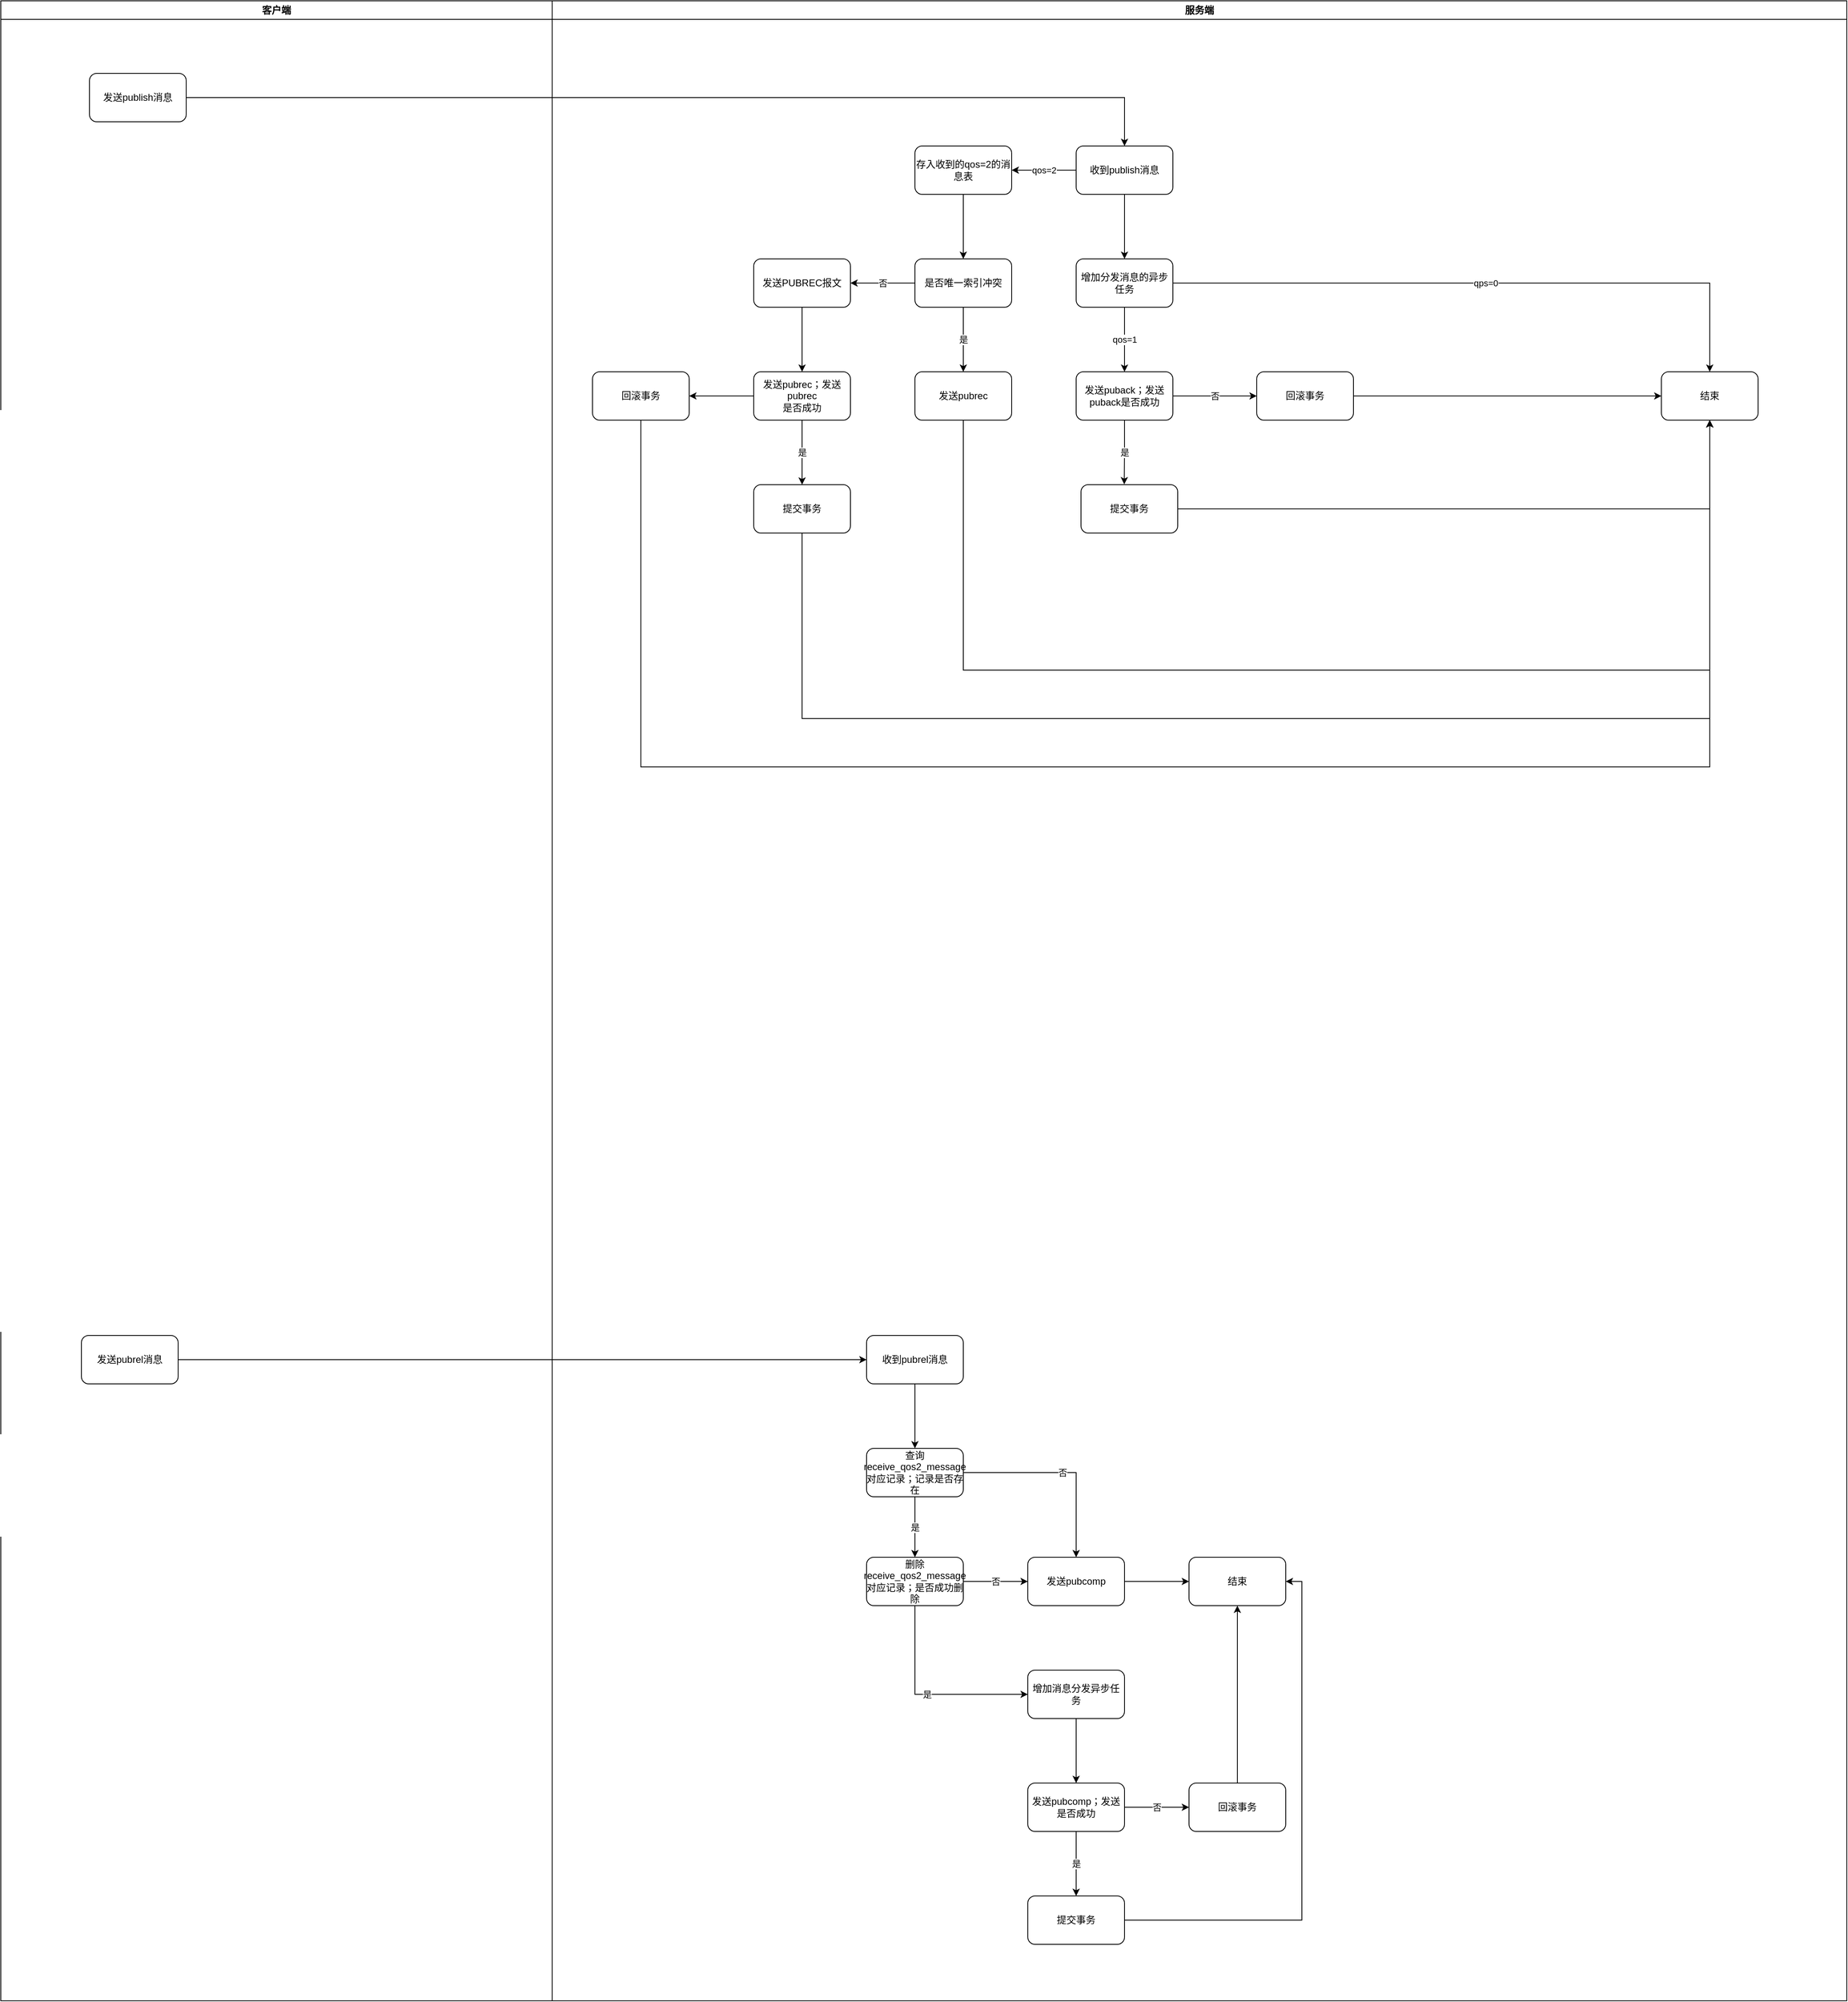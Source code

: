 <mxfile version="20.5.3" type="embed" pages="5"><diagram id="PDdm4LYdHplyjlYsy8n4" name="入站消息"><mxGraphModel dx="2036" dy="639" grid="1" gridSize="10" guides="1" tooltips="1" connect="1" arrows="1" fold="1" page="1" pageScale="1" pageWidth="850" pageHeight="1100" math="0" shadow="0"><root><mxCell id="0"/><mxCell id="1" parent="0"/><mxCell id="8kpK-hT3R2jEai4biR_k-1" value="服务端" style="swimlane;whiteSpace=wrap;html=1;startSize=23;" parent="1" vertex="1"><mxGeometry x="414" y="240" width="1606" height="2480" as="geometry"/></mxCell><mxCell id="O4QeAjEl9ZoxxgIogJ_r-10" value="" style="edgeStyle=orthogonalEdgeStyle;rounded=0;orthogonalLoop=1;jettySize=auto;html=1;" parent="8kpK-hT3R2jEai4biR_k-1" source="8kpK-hT3R2jEai4biR_k-6" target="O4QeAjEl9ZoxxgIogJ_r-9" edge="1"><mxGeometry relative="1" as="geometry"/></mxCell><mxCell id="8kpK-hT3R2jEai4biR_k-6" value="收到pubrel消息" style="rounded=1;whiteSpace=wrap;html=1;" parent="8kpK-hT3R2jEai4biR_k-1" vertex="1"><mxGeometry x="390.0" y="1655" width="120" height="60" as="geometry"/></mxCell><mxCell id="8kpK-hT3R2jEai4biR_k-9" value="结束" style="rounded=1;whiteSpace=wrap;html=1;" parent="8kpK-hT3R2jEai4biR_k-1" vertex="1"><mxGeometry x="1376" y="460" width="120" height="60" as="geometry"/></mxCell><mxCell id="8kpK-hT3R2jEai4biR_k-10" value="qos=1" style="edgeStyle=orthogonalEdgeStyle;rounded=0;orthogonalLoop=1;jettySize=auto;html=1;" parent="8kpK-hT3R2jEai4biR_k-1" source="8kpK-hT3R2jEai4biR_k-11" target="8kpK-hT3R2jEai4biR_k-14" edge="1"><mxGeometry relative="1" as="geometry"/></mxCell><mxCell id="8kpK-hT3R2jEai4biR_k-66" value="qps=0" style="edgeStyle=orthogonalEdgeStyle;rounded=0;orthogonalLoop=1;jettySize=auto;html=1;entryX=0.5;entryY=0;entryDx=0;entryDy=0;" parent="8kpK-hT3R2jEai4biR_k-1" source="8kpK-hT3R2jEai4biR_k-11" target="8kpK-hT3R2jEai4biR_k-9" edge="1"><mxGeometry relative="1" as="geometry"><mxPoint x="874" y="350" as="targetPoint"/></mxGeometry></mxCell><mxCell id="8kpK-hT3R2jEai4biR_k-11" value="增加分发消息的异步任务" style="rounded=1;whiteSpace=wrap;html=1;" parent="8kpK-hT3R2jEai4biR_k-1" vertex="1"><mxGeometry x="650" y="320" width="120" height="60" as="geometry"/></mxCell><mxCell id="8kpK-hT3R2jEai4biR_k-13" value="否" style="edgeStyle=orthogonalEdgeStyle;rounded=0;orthogonalLoop=1;jettySize=auto;html=1;" parent="8kpK-hT3R2jEai4biR_k-1" source="8kpK-hT3R2jEai4biR_k-14" target="8kpK-hT3R2jEai4biR_k-18" edge="1"><mxGeometry relative="1" as="geometry"/></mxCell><mxCell id="8kpK-hT3R2jEai4biR_k-68" value="是" style="edgeStyle=orthogonalEdgeStyle;rounded=0;orthogonalLoop=1;jettySize=auto;html=1;entryX=0.447;entryY=-0.007;entryDx=0;entryDy=0;entryPerimeter=0;" parent="8kpK-hT3R2jEai4biR_k-1" source="8kpK-hT3R2jEai4biR_k-14" target="8kpK-hT3R2jEai4biR_k-16" edge="1"><mxGeometry relative="1" as="geometry"/></mxCell><mxCell id="8kpK-hT3R2jEai4biR_k-14" value="发送puback；发送puback是否成功" style="rounded=1;whiteSpace=wrap;html=1;" parent="8kpK-hT3R2jEai4biR_k-1" vertex="1"><mxGeometry x="650" y="460" width="120" height="60" as="geometry"/></mxCell><mxCell id="8kpK-hT3R2jEai4biR_k-15" style="edgeStyle=orthogonalEdgeStyle;rounded=0;orthogonalLoop=1;jettySize=auto;html=1;entryX=0.5;entryY=1;entryDx=0;entryDy=0;" parent="8kpK-hT3R2jEai4biR_k-1" source="8kpK-hT3R2jEai4biR_k-16" target="8kpK-hT3R2jEai4biR_k-9" edge="1"><mxGeometry relative="1" as="geometry"/></mxCell><mxCell id="8kpK-hT3R2jEai4biR_k-16" value="提交事务" style="rounded=1;whiteSpace=wrap;html=1;" parent="8kpK-hT3R2jEai4biR_k-1" vertex="1"><mxGeometry x="656" y="600" width="120" height="60" as="geometry"/></mxCell><mxCell id="8kpK-hT3R2jEai4biR_k-67" style="edgeStyle=orthogonalEdgeStyle;rounded=0;orthogonalLoop=1;jettySize=auto;html=1;entryX=0;entryY=0.5;entryDx=0;entryDy=0;" parent="8kpK-hT3R2jEai4biR_k-1" source="8kpK-hT3R2jEai4biR_k-18" target="8kpK-hT3R2jEai4biR_k-9" edge="1"><mxGeometry relative="1" as="geometry"/></mxCell><mxCell id="8kpK-hT3R2jEai4biR_k-18" value="回滚事务" style="rounded=1;whiteSpace=wrap;html=1;" parent="8kpK-hT3R2jEai4biR_k-1" vertex="1"><mxGeometry x="874" y="460" width="120" height="60" as="geometry"/></mxCell><mxCell id="8kpK-hT3R2jEai4biR_k-19" value="" style="edgeStyle=orthogonalEdgeStyle;rounded=0;orthogonalLoop=1;jettySize=auto;html=1;" parent="8kpK-hT3R2jEai4biR_k-1" source="8kpK-hT3R2jEai4biR_k-20" target="8kpK-hT3R2jEai4biR_k-23" edge="1"><mxGeometry relative="1" as="geometry"/></mxCell><mxCell id="8kpK-hT3R2jEai4biR_k-20" value="存入收到的qos=2的消息表" style="rounded=1;whiteSpace=wrap;html=1;" parent="8kpK-hT3R2jEai4biR_k-1" vertex="1"><mxGeometry x="450" y="180" width="120" height="60" as="geometry"/></mxCell><mxCell id="8kpK-hT3R2jEai4biR_k-21" value="是" style="edgeStyle=orthogonalEdgeStyle;rounded=0;orthogonalLoop=1;jettySize=auto;html=1;" parent="8kpK-hT3R2jEai4biR_k-1" source="8kpK-hT3R2jEai4biR_k-23" target="8kpK-hT3R2jEai4biR_k-25" edge="1"><mxGeometry relative="1" as="geometry"/></mxCell><mxCell id="8kpK-hT3R2jEai4biR_k-22" value="否" style="edgeStyle=orthogonalEdgeStyle;rounded=0;orthogonalLoop=1;jettySize=auto;html=1;" parent="8kpK-hT3R2jEai4biR_k-1" source="8kpK-hT3R2jEai4biR_k-23" target="8kpK-hT3R2jEai4biR_k-27" edge="1"><mxGeometry relative="1" as="geometry"/></mxCell><mxCell id="8kpK-hT3R2jEai4biR_k-23" value="是否唯一索引冲突" style="rounded=1;whiteSpace=wrap;html=1;" parent="8kpK-hT3R2jEai4biR_k-1" vertex="1"><mxGeometry x="450" y="320" width="120" height="60" as="geometry"/></mxCell><mxCell id="8kpK-hT3R2jEai4biR_k-24" style="edgeStyle=orthogonalEdgeStyle;rounded=0;orthogonalLoop=1;jettySize=auto;html=1;entryX=0.5;entryY=1;entryDx=0;entryDy=0;" parent="8kpK-hT3R2jEai4biR_k-1" source="8kpK-hT3R2jEai4biR_k-25" target="8kpK-hT3R2jEai4biR_k-9" edge="1"><mxGeometry relative="1" as="geometry"><Array as="points"><mxPoint x="510" y="830"/><mxPoint x="1436" y="830"/></Array></mxGeometry></mxCell><mxCell id="8kpK-hT3R2jEai4biR_k-25" value="发送pubrec" style="rounded=1;whiteSpace=wrap;html=1;" parent="8kpK-hT3R2jEai4biR_k-1" vertex="1"><mxGeometry x="450" y="460" width="120" height="60" as="geometry"/></mxCell><mxCell id="8kpK-hT3R2jEai4biR_k-26" value="" style="edgeStyle=orthogonalEdgeStyle;rounded=0;orthogonalLoop=1;jettySize=auto;html=1;" parent="8kpK-hT3R2jEai4biR_k-1" source="8kpK-hT3R2jEai4biR_k-27" target="8kpK-hT3R2jEai4biR_k-30" edge="1"><mxGeometry relative="1" as="geometry"/></mxCell><mxCell id="8kpK-hT3R2jEai4biR_k-27" value="发送PUBREC报文" style="rounded=1;whiteSpace=wrap;html=1;" parent="8kpK-hT3R2jEai4biR_k-1" vertex="1"><mxGeometry x="250" y="320" width="120" height="60" as="geometry"/></mxCell><mxCell id="8kpK-hT3R2jEai4biR_k-28" value="是" style="edgeStyle=orthogonalEdgeStyle;rounded=0;orthogonalLoop=1;jettySize=auto;html=1;" parent="8kpK-hT3R2jEai4biR_k-1" source="8kpK-hT3R2jEai4biR_k-30" target="8kpK-hT3R2jEai4biR_k-32" edge="1"><mxGeometry relative="1" as="geometry"/></mxCell><mxCell id="8kpK-hT3R2jEai4biR_k-29" value="" style="edgeStyle=orthogonalEdgeStyle;rounded=0;orthogonalLoop=1;jettySize=auto;html=1;" parent="8kpK-hT3R2jEai4biR_k-1" source="8kpK-hT3R2jEai4biR_k-30" target="8kpK-hT3R2jEai4biR_k-34" edge="1"><mxGeometry relative="1" as="geometry"/></mxCell><mxCell id="8kpK-hT3R2jEai4biR_k-30" value="发送pubrec；发送pubrec&lt;br&gt;是否成功" style="rounded=1;whiteSpace=wrap;html=1;" parent="8kpK-hT3R2jEai4biR_k-1" vertex="1"><mxGeometry x="250" y="460" width="120" height="60" as="geometry"/></mxCell><mxCell id="8kpK-hT3R2jEai4biR_k-31" style="edgeStyle=orthogonalEdgeStyle;rounded=0;orthogonalLoop=1;jettySize=auto;html=1;entryX=0.5;entryY=1;entryDx=0;entryDy=0;" parent="8kpK-hT3R2jEai4biR_k-1" source="8kpK-hT3R2jEai4biR_k-32" target="8kpK-hT3R2jEai4biR_k-9" edge="1"><mxGeometry relative="1" as="geometry"><Array as="points"><mxPoint x="310" y="890"/><mxPoint x="1436" y="890"/></Array></mxGeometry></mxCell><mxCell id="8kpK-hT3R2jEai4biR_k-32" value="提交事务" style="rounded=1;whiteSpace=wrap;html=1;" parent="8kpK-hT3R2jEai4biR_k-1" vertex="1"><mxGeometry x="250" y="600" width="120" height="60" as="geometry"/></mxCell><mxCell id="8kpK-hT3R2jEai4biR_k-33" style="edgeStyle=orthogonalEdgeStyle;rounded=0;orthogonalLoop=1;jettySize=auto;html=1;entryX=0.5;entryY=1;entryDx=0;entryDy=0;" parent="8kpK-hT3R2jEai4biR_k-1" source="8kpK-hT3R2jEai4biR_k-34" target="8kpK-hT3R2jEai4biR_k-9" edge="1"><mxGeometry relative="1" as="geometry"><Array as="points"><mxPoint x="110" y="950"/><mxPoint x="1436" y="950"/></Array></mxGeometry></mxCell><mxCell id="8kpK-hT3R2jEai4biR_k-34" value="回滚事务" style="rounded=1;whiteSpace=wrap;html=1;" parent="8kpK-hT3R2jEai4biR_k-1" vertex="1"><mxGeometry x="50" y="460" width="120" height="60" as="geometry"/></mxCell><mxCell id="8kpK-hT3R2jEai4biR_k-36" value="qos=2" style="edgeStyle=orthogonalEdgeStyle;rounded=0;orthogonalLoop=1;jettySize=auto;html=1;" parent="8kpK-hT3R2jEai4biR_k-1" source="8kpK-hT3R2jEai4biR_k-37" target="8kpK-hT3R2jEai4biR_k-20" edge="1"><mxGeometry relative="1" as="geometry"/></mxCell><mxCell id="8kpK-hT3R2jEai4biR_k-64" value="" style="edgeStyle=orthogonalEdgeStyle;rounded=0;orthogonalLoop=1;jettySize=auto;html=1;" parent="8kpK-hT3R2jEai4biR_k-1" source="8kpK-hT3R2jEai4biR_k-37" target="8kpK-hT3R2jEai4biR_k-11" edge="1"><mxGeometry relative="1" as="geometry"/></mxCell><mxCell id="8kpK-hT3R2jEai4biR_k-37" value="收到publish消息" style="rounded=1;whiteSpace=wrap;html=1;" parent="8kpK-hT3R2jEai4biR_k-1" vertex="1"><mxGeometry x="650" y="180" width="120" height="60" as="geometry"/></mxCell><mxCell id="tniEplMel7iOgbVtoTHJ-2" value="" style="edgeStyle=orthogonalEdgeStyle;rounded=0;orthogonalLoop=1;jettySize=auto;html=1;" parent="8kpK-hT3R2jEai4biR_k-1" source="8kpK-hT3R2jEai4biR_k-57" target="tniEplMel7iOgbVtoTHJ-1" edge="1"><mxGeometry relative="1" as="geometry"/></mxCell><mxCell id="8kpK-hT3R2jEai4biR_k-57" value="发送pubcomp" style="rounded=1;whiteSpace=wrap;html=1;" parent="8kpK-hT3R2jEai4biR_k-1" vertex="1"><mxGeometry x="590.0" y="1930" width="120" height="60" as="geometry"/></mxCell><mxCell id="tniEplMel7iOgbVtoTHJ-5" value="" style="edgeStyle=orthogonalEdgeStyle;rounded=0;orthogonalLoop=1;jettySize=auto;html=1;" parent="8kpK-hT3R2jEai4biR_k-1" source="8kpK-hT3R2jEai4biR_k-59" target="tniEplMel7iOgbVtoTHJ-4" edge="1"><mxGeometry relative="1" as="geometry"/></mxCell><mxCell id="8kpK-hT3R2jEai4biR_k-59" value="增加消息分发异步任务" style="rounded=1;whiteSpace=wrap;html=1;" parent="8kpK-hT3R2jEai4biR_k-1" vertex="1"><mxGeometry x="590.0" y="2070" width="120" height="60" as="geometry"/></mxCell><mxCell id="8kpK-hT3R2jEai4biR_k-61" value="是" style="edgeStyle=orthogonalEdgeStyle;rounded=0;jumpStyle=arc;orthogonalLoop=1;jettySize=auto;html=1;" parent="8kpK-hT3R2jEai4biR_k-1" source="8kpK-hT3R2jEai4biR_k-63" target="8kpK-hT3R2jEai4biR_k-59" edge="1"><mxGeometry relative="1" as="geometry"><Array as="points"><mxPoint x="450" y="2100"/></Array></mxGeometry></mxCell><mxCell id="8kpK-hT3R2jEai4biR_k-62" value="否" style="edgeStyle=orthogonalEdgeStyle;rounded=0;jumpStyle=arc;orthogonalLoop=1;jettySize=auto;html=1;" parent="8kpK-hT3R2jEai4biR_k-1" source="8kpK-hT3R2jEai4biR_k-63" target="8kpK-hT3R2jEai4biR_k-57" edge="1"><mxGeometry relative="1" as="geometry"/></mxCell><mxCell id="8kpK-hT3R2jEai4biR_k-63" value="删除receive_qos2_message对应记录；是否成功删除" style="rounded=1;whiteSpace=wrap;html=1;" parent="8kpK-hT3R2jEai4biR_k-1" vertex="1"><mxGeometry x="390.0" y="1930" width="120" height="60" as="geometry"/></mxCell><mxCell id="tniEplMel7iOgbVtoTHJ-1" value="结束" style="rounded=1;whiteSpace=wrap;html=1;" parent="8kpK-hT3R2jEai4biR_k-1" vertex="1"><mxGeometry x="790.0" y="1930" width="120" height="60" as="geometry"/></mxCell><mxCell id="tniEplMel7iOgbVtoTHJ-7" value="是" style="edgeStyle=orthogonalEdgeStyle;rounded=0;orthogonalLoop=1;jettySize=auto;html=1;" parent="8kpK-hT3R2jEai4biR_k-1" source="tniEplMel7iOgbVtoTHJ-4" target="tniEplMel7iOgbVtoTHJ-6" edge="1"><mxGeometry relative="1" as="geometry"/></mxCell><mxCell id="tniEplMel7iOgbVtoTHJ-9" value="否" style="edgeStyle=orthogonalEdgeStyle;rounded=0;orthogonalLoop=1;jettySize=auto;html=1;" parent="8kpK-hT3R2jEai4biR_k-1" source="tniEplMel7iOgbVtoTHJ-4" target="tniEplMel7iOgbVtoTHJ-8" edge="1"><mxGeometry relative="1" as="geometry"/></mxCell><mxCell id="tniEplMel7iOgbVtoTHJ-4" value="发送pubcomp；发送是否成功" style="rounded=1;whiteSpace=wrap;html=1;" parent="8kpK-hT3R2jEai4biR_k-1" vertex="1"><mxGeometry x="590.0" y="2210" width="120" height="60" as="geometry"/></mxCell><mxCell id="tniEplMel7iOgbVtoTHJ-11" style="edgeStyle=orthogonalEdgeStyle;rounded=0;orthogonalLoop=1;jettySize=auto;html=1;entryX=1;entryY=0.5;entryDx=0;entryDy=0;" parent="8kpK-hT3R2jEai4biR_k-1" source="tniEplMel7iOgbVtoTHJ-6" target="tniEplMel7iOgbVtoTHJ-1" edge="1"><mxGeometry relative="1" as="geometry"/></mxCell><mxCell id="tniEplMel7iOgbVtoTHJ-6" value="提交事务" style="rounded=1;whiteSpace=wrap;html=1;" parent="8kpK-hT3R2jEai4biR_k-1" vertex="1"><mxGeometry x="590.0" y="2350" width="120" height="60" as="geometry"/></mxCell><mxCell id="tniEplMel7iOgbVtoTHJ-10" style="edgeStyle=orthogonalEdgeStyle;rounded=0;orthogonalLoop=1;jettySize=auto;html=1;" parent="8kpK-hT3R2jEai4biR_k-1" source="tniEplMel7iOgbVtoTHJ-8" target="tniEplMel7iOgbVtoTHJ-1" edge="1"><mxGeometry relative="1" as="geometry"/></mxCell><mxCell id="tniEplMel7iOgbVtoTHJ-8" value="回滚事务" style="rounded=1;whiteSpace=wrap;html=1;" parent="8kpK-hT3R2jEai4biR_k-1" vertex="1"><mxGeometry x="790.0" y="2210" width="120" height="60" as="geometry"/></mxCell><mxCell id="O4QeAjEl9ZoxxgIogJ_r-11" value="是" style="edgeStyle=orthogonalEdgeStyle;rounded=0;orthogonalLoop=1;jettySize=auto;html=1;" parent="8kpK-hT3R2jEai4biR_k-1" source="O4QeAjEl9ZoxxgIogJ_r-9" target="8kpK-hT3R2jEai4biR_k-63" edge="1"><mxGeometry relative="1" as="geometry"/></mxCell><mxCell id="O4QeAjEl9ZoxxgIogJ_r-13" value="否" style="edgeStyle=orthogonalEdgeStyle;rounded=0;orthogonalLoop=1;jettySize=auto;html=1;entryX=0.5;entryY=0;entryDx=0;entryDy=0;" parent="8kpK-hT3R2jEai4biR_k-1" source="O4QeAjEl9ZoxxgIogJ_r-9" target="8kpK-hT3R2jEai4biR_k-57" edge="1"><mxGeometry relative="1" as="geometry"/></mxCell><mxCell id="O4QeAjEl9ZoxxgIogJ_r-9" value="查询receive_qos2_message对应记录；记录是否存在" style="rounded=1;whiteSpace=wrap;html=1;" parent="8kpK-hT3R2jEai4biR_k-1" vertex="1"><mxGeometry x="390.0" y="1795" width="120" height="60" as="geometry"/></mxCell><mxCell id="8kpK-hT3R2jEai4biR_k-51" value="客户端" style="swimlane;whiteSpace=wrap;html=1;" parent="1" vertex="1"><mxGeometry x="-270" y="240" width="684" height="2480" as="geometry"/></mxCell><mxCell id="8kpK-hT3R2jEai4biR_k-52" value="发送publish消息" style="rounded=1;whiteSpace=wrap;html=1;" parent="8kpK-hT3R2jEai4biR_k-51" vertex="1"><mxGeometry x="110.0" y="90" width="120" height="60" as="geometry"/></mxCell><mxCell id="8kpK-hT3R2jEai4biR_k-53" value="发送pubrel消息" style="rounded=1;whiteSpace=wrap;html=1;" parent="8kpK-hT3R2jEai4biR_k-51" vertex="1"><mxGeometry x="100.0" y="1655" width="120" height="60" as="geometry"/></mxCell><mxCell id="8kpK-hT3R2jEai4biR_k-54" style="edgeStyle=orthogonalEdgeStyle;rounded=0;orthogonalLoop=1;jettySize=auto;html=1;entryX=0.5;entryY=0;entryDx=0;entryDy=0;" parent="1" source="8kpK-hT3R2jEai4biR_k-52" target="8kpK-hT3R2jEai4biR_k-37" edge="1"><mxGeometry relative="1" as="geometry"/></mxCell><mxCell id="8kpK-hT3R2jEai4biR_k-55" style="edgeStyle=orthogonalEdgeStyle;rounded=0;orthogonalLoop=1;jettySize=auto;html=1;entryX=0;entryY=0.5;entryDx=0;entryDy=0;" parent="1" source="8kpK-hT3R2jEai4biR_k-53" target="8kpK-hT3R2jEai4biR_k-6" edge="1"><mxGeometry relative="1" as="geometry"/></mxCell></root></mxGraphModel></diagram><diagram id="k4jWE-amrAnNTFHHnCet" name="异步任务-分发消息任务"><mxGraphModel dx="1423" dy="767" grid="1" gridSize="10" guides="1" tooltips="1" connect="1" arrows="1" fold="1" page="1" pageScale="1" pageWidth="850" pageHeight="1100" math="0" shadow="0"><root><mxCell id="0"/><mxCell id="1" parent="0"/><mxCell id="0fl1IppJ4GoYzok4VV-b-9" value="" style="edgeStyle=orthogonalEdgeStyle;rounded=0;jumpStyle=arc;orthogonalLoop=1;jettySize=auto;html=1;" parent="1" source="0fl1IppJ4GoYzok4VV-b-6" target="0fl1IppJ4GoYzok4VV-b-8" edge="1"><mxGeometry relative="1" as="geometry"/></mxCell><mxCell id="0fl1IppJ4GoYzok4VV-b-6" value="根据topic匹配topic filter" style="rounded=1;whiteSpace=wrap;html=1;" parent="1" vertex="1"><mxGeometry x="390" y="240" width="120" height="60" as="geometry"/></mxCell><mxCell id="0fl1IppJ4GoYzok4VV-b-11" value="" style="edgeStyle=orthogonalEdgeStyle;rounded=0;jumpStyle=arc;orthogonalLoop=1;jettySize=auto;html=1;" parent="1" source="0fl1IppJ4GoYzok4VV-b-8" target="0fl1IppJ4GoYzok4VV-b-10" edge="1"><mxGeometry relative="1" as="geometry"/></mxCell><mxCell id="0fl1IppJ4GoYzok4VV-b-8" value="根据topic filter匹配客户端" style="rounded=1;whiteSpace=wrap;html=1;" parent="1" vertex="1"><mxGeometry x="390" y="380" width="120" height="60" as="geometry"/></mxCell><mxCell id="XokIj6WxE-O7nKduak1s-2" value="" style="edgeStyle=orthogonalEdgeStyle;rounded=0;orthogonalLoop=1;jettySize=auto;html=1;" parent="1" source="0fl1IppJ4GoYzok4VV-b-10" target="XokIj6WxE-O7nKduak1s-1" edge="1"><mxGeometry relative="1" as="geometry"/></mxCell><mxCell id="0fl1IppJ4GoYzok4VV-b-10" value="批量插入send_message消息及其异步任务" style="rounded=1;whiteSpace=wrap;html=1;" parent="1" vertex="1"><mxGeometry x="390" y="520" width="120" height="60" as="geometry"/></mxCell><mxCell id="XokIj6WxE-O7nKduak1s-1" value="结束" style="rounded=1;whiteSpace=wrap;html=1;" parent="1" vertex="1"><mxGeometry x="390" y="660" width="120" height="60" as="geometry"/></mxCell></root></mxGraphModel></diagram><diagram id="K6ayVnm4Q7NiHEKUyF0k" name="出站消息"><mxGraphModel dx="1423" dy="767" grid="1" gridSize="10" guides="1" tooltips="1" connect="1" arrows="1" fold="1" page="1" pageScale="1" pageWidth="827" pageHeight="1169" math="0" shadow="0"><root><mxCell id="0"/><mxCell id="1" parent="0"/><mxCell id="GzOiODAGneL9vTj7HFSQ-1" value="客户端" style="swimlane;whiteSpace=wrap;html=1;" parent="1" vertex="1"><mxGeometry x="340" y="420" width="430" height="1560" as="geometry"/></mxCell><mxCell id="GzOiODAGneL9vTj7HFSQ-14" value="" style="edgeStyle=orthogonalEdgeStyle;rounded=0;orthogonalLoop=1;jettySize=auto;html=1;" parent="GzOiODAGneL9vTj7HFSQ-1" source="GzOiODAGneL9vTj7HFSQ-4" target="GzOiODAGneL9vTj7HFSQ-7" edge="1"><mxGeometry relative="1" as="geometry"/></mxCell><mxCell id="GzOiODAGneL9vTj7HFSQ-4" value="收到publish消息" style="rounded=1;whiteSpace=wrap;html=1;" parent="GzOiODAGneL9vTj7HFSQ-1" vertex="1"><mxGeometry x="170" y="50" width="120" height="60" as="geometry"/></mxCell><mxCell id="GzOiODAGneL9vTj7HFSQ-7" value="发送puback消息" style="rounded=1;whiteSpace=wrap;html=1;" parent="GzOiODAGneL9vTj7HFSQ-1" vertex="1"><mxGeometry x="170" y="200" width="120" height="60" as="geometry"/></mxCell><mxCell id="bqhSTv_wxcXyNgmSgenb-22" value="" style="edgeStyle=orthogonalEdgeStyle;rounded=0;orthogonalLoop=1;jettySize=auto;html=1;" parent="GzOiODAGneL9vTj7HFSQ-1" source="GzOiODAGneL9vTj7HFSQ-19" target="bqhSTv_wxcXyNgmSgenb-1" edge="1"><mxGeometry relative="1" as="geometry"/></mxCell><mxCell id="GzOiODAGneL9vTj7HFSQ-19" value="收到publish消息" style="whiteSpace=wrap;html=1;rounded=1;" parent="GzOiODAGneL9vTj7HFSQ-1" vertex="1"><mxGeometry x="170" y="540" width="120" height="60" as="geometry"/></mxCell><mxCell id="bqhSTv_wxcXyNgmSgenb-17" value="" style="edgeStyle=orthogonalEdgeStyle;rounded=0;orthogonalLoop=1;jettySize=auto;html=1;" parent="GzOiODAGneL9vTj7HFSQ-1" source="bqhSTv_wxcXyNgmSgenb-14" target="bqhSTv_wxcXyNgmSgenb-16" edge="1"><mxGeometry relative="1" as="geometry"/></mxCell><mxCell id="bqhSTv_wxcXyNgmSgenb-14" value="收到pubrel消息" style="whiteSpace=wrap;html=1;rounded=1;" parent="GzOiODAGneL9vTj7HFSQ-1" vertex="1"><mxGeometry x="170" y="1140" width="120" height="60" as="geometry"/></mxCell><mxCell id="bqhSTv_wxcXyNgmSgenb-16" value="发送pubcomp消息" style="whiteSpace=wrap;html=1;rounded=1;" parent="GzOiODAGneL9vTj7HFSQ-1" vertex="1"><mxGeometry x="170" y="1280" width="120" height="60" as="geometry"/></mxCell><mxCell id="bqhSTv_wxcXyNgmSgenb-1" value="发送pubrec消息" style="whiteSpace=wrap;html=1;rounded=1;" parent="GzOiODAGneL9vTj7HFSQ-1" vertex="1"><mxGeometry x="170" y="700" width="120" height="60" as="geometry"/></mxCell><mxCell id="GzOiODAGneL9vTj7HFSQ-2" value="服务端" style="swimlane;whiteSpace=wrap;html=1;" parent="1" vertex="1"><mxGeometry x="770" y="420" width="440" height="1560" as="geometry"/></mxCell><mxCell id="GzOiODAGneL9vTj7HFSQ-3" value="发送publish消息" style="rounded=1;whiteSpace=wrap;html=1;" parent="GzOiODAGneL9vTj7HFSQ-2" vertex="1"><mxGeometry x="150" y="50" width="120" height="60" as="geometry"/></mxCell><mxCell id="GzOiODAGneL9vTj7HFSQ-17" value="" style="edgeStyle=orthogonalEdgeStyle;rounded=0;orthogonalLoop=1;jettySize=auto;html=1;" parent="GzOiODAGneL9vTj7HFSQ-2" source="GzOiODAGneL9vTj7HFSQ-10" target="GzOiODAGneL9vTj7HFSQ-16" edge="1"><mxGeometry relative="1" as="geometry"/></mxCell><mxCell id="GzOiODAGneL9vTj7HFSQ-10" value="收到puback消息" style="rounded=1;whiteSpace=wrap;html=1;" parent="GzOiODAGneL9vTj7HFSQ-2" vertex="1"><mxGeometry x="150" y="200" width="120" height="60" as="geometry"/></mxCell><mxCell id="GzOiODAGneL9vTj7HFSQ-16" value="删除send_message对应记录" style="rounded=1;whiteSpace=wrap;html=1;" parent="GzOiODAGneL9vTj7HFSQ-2" vertex="1"><mxGeometry x="150" y="340" width="120" height="60" as="geometry"/></mxCell><mxCell id="GzOiODAGneL9vTj7HFSQ-18" value="发送publish消息" style="rounded=1;whiteSpace=wrap;html=1;" parent="GzOiODAGneL9vTj7HFSQ-2" vertex="1"><mxGeometry x="150" y="540" width="120" height="60" as="geometry"/></mxCell><mxCell id="bqhSTv_wxcXyNgmSgenb-13" value="发送pubrel消息" style="rounded=1;whiteSpace=wrap;html=1;" parent="GzOiODAGneL9vTj7HFSQ-2" vertex="1"><mxGeometry x="150" y="1140" width="120" height="60" as="geometry"/></mxCell><mxCell id="FQwdQN1lu7mIV-_rFc3X-2" value="" style="edgeStyle=orthogonalEdgeStyle;rounded=0;orthogonalLoop=1;jettySize=auto;html=1;" edge="1" parent="GzOiODAGneL9vTj7HFSQ-2" source="bqhSTv_wxcXyNgmSgenb-20" target="FQwdQN1lu7mIV-_rFc3X-1"><mxGeometry relative="1" as="geometry"/></mxCell><mxCell id="bqhSTv_wxcXyNgmSgenb-20" value="收到pubcomp消息" style="rounded=1;whiteSpace=wrap;html=1;" parent="GzOiODAGneL9vTj7HFSQ-2" vertex="1"><mxGeometry x="150" y="1280" width="120" height="60" as="geometry"/></mxCell><mxCell id="bqhSTv_wxcXyNgmSgenb-9" value="" style="edgeStyle=orthogonalEdgeStyle;rounded=0;orthogonalLoop=1;jettySize=auto;html=1;" parent="GzOiODAGneL9vTj7HFSQ-2" source="bqhSTv_wxcXyNgmSgenb-6" target="bqhSTv_wxcXyNgmSgenb-8" edge="1"><mxGeometry relative="1" as="geometry"/></mxCell><mxCell id="bqhSTv_wxcXyNgmSgenb-6" value="收到pubrec消息" style="rounded=1;whiteSpace=wrap;html=1;" parent="GzOiODAGneL9vTj7HFSQ-2" vertex="1"><mxGeometry x="150" y="700" width="120" height="60" as="geometry"/></mxCell><mxCell id="bqhSTv_wxcXyNgmSgenb-8" value="更新已收到pubrec状态&lt;div&gt;&lt;/div&gt;&lt;div&gt;&lt;/div&gt;" style="rounded=1;whiteSpace=wrap;html=1;" parent="GzOiODAGneL9vTj7HFSQ-2" vertex="1"><mxGeometry x="150" y="840" width="120" height="60" as="geometry"/></mxCell><mxCell id="FQwdQN1lu7mIV-_rFc3X-1" value="删除send_message对应记录" style="rounded=1;whiteSpace=wrap;html=1;" vertex="1" parent="GzOiODAGneL9vTj7HFSQ-2"><mxGeometry x="150" y="1410" width="120" height="60" as="geometry"/></mxCell><mxCell id="GzOiODAGneL9vTj7HFSQ-5" style="edgeStyle=orthogonalEdgeStyle;rounded=0;orthogonalLoop=1;jettySize=auto;html=1;exitX=0;exitY=0.5;exitDx=0;exitDy=0;" parent="1" source="GzOiODAGneL9vTj7HFSQ-3" target="GzOiODAGneL9vTj7HFSQ-4" edge="1"><mxGeometry relative="1" as="geometry"/></mxCell><mxCell id="GzOiODAGneL9vTj7HFSQ-15" value="qos=1" style="edgeLabel;html=1;align=center;verticalAlign=middle;resizable=0;points=[];" parent="GzOiODAGneL9vTj7HFSQ-5" vertex="1" connectable="0"><mxGeometry x="-0.523" y="1" relative="1" as="geometry"><mxPoint as="offset"/></mxGeometry></mxCell><mxCell id="GzOiODAGneL9vTj7HFSQ-13" style="edgeStyle=orthogonalEdgeStyle;rounded=0;orthogonalLoop=1;jettySize=auto;html=1;entryX=0;entryY=0.5;entryDx=0;entryDy=0;" parent="1" source="GzOiODAGneL9vTj7HFSQ-7" target="GzOiODAGneL9vTj7HFSQ-10" edge="1"><mxGeometry relative="1" as="geometry"/></mxCell><mxCell id="GzOiODAGneL9vTj7HFSQ-20" value="" style="edgeStyle=orthogonalEdgeStyle;rounded=0;orthogonalLoop=1;jettySize=auto;html=1;" parent="1" source="GzOiODAGneL9vTj7HFSQ-18" target="GzOiODAGneL9vTj7HFSQ-19" edge="1"><mxGeometry relative="1" as="geometry"/></mxCell><mxCell id="GzOiODAGneL9vTj7HFSQ-21" value="qos=2" style="edgeLabel;html=1;align=center;verticalAlign=middle;resizable=0;points=[];" parent="GzOiODAGneL9vTj7HFSQ-20" vertex="1" connectable="0"><mxGeometry x="-0.561" y="-2" relative="1" as="geometry"><mxPoint as="offset"/></mxGeometry></mxCell><mxCell id="bqhSTv_wxcXyNgmSgenb-15" style="edgeStyle=orthogonalEdgeStyle;rounded=0;orthogonalLoop=1;jettySize=auto;html=1;entryX=1;entryY=0.5;entryDx=0;entryDy=0;" parent="1" source="bqhSTv_wxcXyNgmSgenb-13" target="bqhSTv_wxcXyNgmSgenb-14" edge="1"><mxGeometry relative="1" as="geometry"/></mxCell><mxCell id="bqhSTv_wxcXyNgmSgenb-21" style="edgeStyle=orthogonalEdgeStyle;rounded=0;orthogonalLoop=1;jettySize=auto;html=1;entryX=0;entryY=0.5;entryDx=0;entryDy=0;" parent="1" source="bqhSTv_wxcXyNgmSgenb-16" target="bqhSTv_wxcXyNgmSgenb-20" edge="1"><mxGeometry relative="1" as="geometry"/></mxCell><mxCell id="bqhSTv_wxcXyNgmSgenb-7" style="edgeStyle=orthogonalEdgeStyle;rounded=0;orthogonalLoop=1;jettySize=auto;html=1;entryX=0;entryY=0.5;entryDx=0;entryDy=0;" parent="1" source="bqhSTv_wxcXyNgmSgenb-1" target="bqhSTv_wxcXyNgmSgenb-6" edge="1"><mxGeometry relative="1" as="geometry"/></mxCell></root></mxGraphModel></diagram><diagram id="4qeNa46pEVVLE3i9eAhn" name="异步任务-生成消息id"><mxGraphModel dx="1423" dy="767" grid="1" gridSize="10" guides="1" tooltips="1" connect="1" arrows="1" fold="1" page="1" pageScale="1" pageWidth="850" pageHeight="1100" math="0" shadow="0"><root><mxCell id="0"/><mxCell id="1" parent="0"/><mxCell id="yzGZU8PBOy7eUI11wV_d-3" value="" style="edgeStyle=orthogonalEdgeStyle;rounded=0;orthogonalLoop=1;jettySize=auto;html=1;" parent="1" source="yzGZU8PBOy7eUI11wV_d-1" target="yzGZU8PBOy7eUI11wV_d-2" edge="1"><mxGeometry relative="1" as="geometry"/></mxCell><mxCell id="yzGZU8PBOy7eUI11wV_d-1" value="开始" style="rounded=1;whiteSpace=wrap;html=1;" parent="1" vertex="1"><mxGeometry x="160" y="120" width="120" height="60" as="geometry"/></mxCell><mxCell id="yzGZU8PBOy7eUI11wV_d-5" value="是" style="edgeStyle=orthogonalEdgeStyle;rounded=0;orthogonalLoop=1;jettySize=auto;html=1;" parent="1" source="yzGZU8PBOy7eUI11wV_d-2" target="yzGZU8PBOy7eUI11wV_d-4" edge="1"><mxGeometry relative="1" as="geometry"/></mxCell><mxCell id="yzGZU8PBOy7eUI11wV_d-7" value="否" style="edgeStyle=orthogonalEdgeStyle;rounded=0;orthogonalLoop=1;jettySize=auto;html=1;" parent="1" source="yzGZU8PBOy7eUI11wV_d-2" target="yzGZU8PBOy7eUI11wV_d-6" edge="1"><mxGeometry relative="1" as="geometry"/></mxCell><mxCell id="yzGZU8PBOy7eUI11wV_d-2" value="查询消息是否存在" style="rounded=1;whiteSpace=wrap;html=1;" parent="1" vertex="1"><mxGeometry x="160" y="260" width="120" height="60" as="geometry"/></mxCell><mxCell id="yzGZU8PBOy7eUI11wV_d-11" value="qos=1" style="edgeStyle=orthogonalEdgeStyle;rounded=0;orthogonalLoop=1;jettySize=auto;html=1;" parent="1" source="yzGZU8PBOy7eUI11wV_d-4" target="yzGZU8PBOy7eUI11wV_d-10" edge="1"><mxGeometry relative="1" as="geometry"/></mxCell><mxCell id="7t1D-U24dZ-YpqizAq16-2" value="qos=2" style="edgeStyle=orthogonalEdgeStyle;rounded=0;orthogonalLoop=1;jettySize=auto;html=1;" parent="1" source="yzGZU8PBOy7eUI11wV_d-4" target="7t1D-U24dZ-YpqizAq16-1" edge="1"><mxGeometry relative="1" as="geometry"/></mxCell><mxCell id="yzGZU8PBOy7eUI11wV_d-4" value="根据qos等级去处理" style="rounded=1;whiteSpace=wrap;html=1;" parent="1" vertex="1"><mxGeometry x="160" y="400" width="120" height="60" as="geometry"/></mxCell><mxCell id="yzGZU8PBOy7eUI11wV_d-9" value="" style="edgeStyle=orthogonalEdgeStyle;rounded=0;orthogonalLoop=1;jettySize=auto;html=1;" parent="1" source="yzGZU8PBOy7eUI11wV_d-6" target="yzGZU8PBOy7eUI11wV_d-8" edge="1"><mxGeometry relative="1" as="geometry"/></mxCell><mxCell id="yzGZU8PBOy7eUI11wV_d-6" value="完成异步任务" style="rounded=1;whiteSpace=wrap;html=1;" parent="1" vertex="1"><mxGeometry x="360" y="260" width="120" height="60" as="geometry"/></mxCell><mxCell id="yzGZU8PBOy7eUI11wV_d-8" value="结束" style="rounded=1;whiteSpace=wrap;html=1;" parent="1" vertex="1"><mxGeometry x="560" y="260" width="120" height="60" as="geometry"/></mxCell><mxCell id="7t1D-U24dZ-YpqizAq16-5" value="是" style="edgeStyle=orthogonalEdgeStyle;rounded=0;orthogonalLoop=1;jettySize=auto;html=1;entryX=0.5;entryY=0;entryDx=0;entryDy=0;" parent="1" source="yzGZU8PBOy7eUI11wV_d-10" target="yzGZU8PBOy7eUI11wV_d-6" edge="1"><mxGeometry x="-0.967" relative="1" as="geometry"><Array as="points"><mxPoint x="220" y="680"/><mxPoint x="110" y="680"/><mxPoint x="110" y="70"/><mxPoint x="420" y="70"/></Array><mxPoint as="offset"/></mxGeometry></mxCell><mxCell id="7t1D-U24dZ-YpqizAq16-7" value="否" style="edgeStyle=orthogonalEdgeStyle;rounded=0;orthogonalLoop=1;jettySize=auto;html=1;" parent="1" source="yzGZU8PBOy7eUI11wV_d-10" target="7t1D-U24dZ-YpqizAq16-6" edge="1"><mxGeometry relative="1" as="geometry"/></mxCell><mxCell id="yzGZU8PBOy7eUI11wV_d-10" value="是否收到puback" style="rounded=1;whiteSpace=wrap;html=1;" parent="1" vertex="1"><mxGeometry x="160" y="540" width="120" height="60" as="geometry"/></mxCell><mxCell id="KldHH4KO9R3ikEGegbNf-1" value="否" style="edgeStyle=orthogonalEdgeStyle;rounded=0;orthogonalLoop=1;jettySize=auto;html=1;endArrow=classic;endFill=1;" parent="1" source="7t1D-U24dZ-YpqizAq16-1" target="7t1D-U24dZ-YpqizAq16-6" edge="1"><mxGeometry relative="1" as="geometry"/></mxCell><mxCell id="KldHH4KO9R3ikEGegbNf-2" value="是" style="edgeStyle=orthogonalEdgeStyle;rounded=0;orthogonalLoop=1;jettySize=auto;html=1;endArrow=classic;endFill=1;" parent="1" source="7t1D-U24dZ-YpqizAq16-1" target="yzGZU8PBOy7eUI11wV_d-6" edge="1"><mxGeometry relative="1" as="geometry"/></mxCell><mxCell id="7t1D-U24dZ-YpqizAq16-1" value="是否收到pubrec报文" style="rounded=1;whiteSpace=wrap;html=1;" parent="1" vertex="1"><mxGeometry x="360" y="400" width="120" height="60" as="geometry"/></mxCell><mxCell id="7t1D-U24dZ-YpqizAq16-15" value="是" style="edgeStyle=orthogonalEdgeStyle;rounded=0;orthogonalLoop=1;jettySize=auto;html=1;endArrow=none;endFill=0;" parent="1" source="7t1D-U24dZ-YpqizAq16-6" edge="1"><mxGeometry x="-0.833" relative="1" as="geometry"><mxPoint x="220" y="640" as="targetPoint"/><Array as="points"><mxPoint x="420" y="680"/><mxPoint x="220" y="680"/></Array><mxPoint as="offset"/></mxGeometry></mxCell><mxCell id="7t1D-U24dZ-YpqizAq16-18" value="否" style="edgeStyle=orthogonalEdgeStyle;rounded=0;orthogonalLoop=1;jettySize=auto;html=1;endArrow=classic;endFill=1;" parent="1" source="7t1D-U24dZ-YpqizAq16-6" target="7t1D-U24dZ-YpqizAq16-17" edge="1"><mxGeometry relative="1" as="geometry"/></mxCell><mxCell id="7t1D-U24dZ-YpqizAq16-6" value="是否为重复消息" style="rounded=1;whiteSpace=wrap;html=1;" parent="1" vertex="1"><mxGeometry x="360" y="540" width="120" height="60" as="geometry"/></mxCell><mxCell id="KldHH4KO9R3ikEGegbNf-5" value="" style="edgeStyle=orthogonalEdgeStyle;rounded=0;orthogonalLoop=1;jettySize=auto;html=1;endArrow=classic;endFill=1;" parent="1" source="7t1D-U24dZ-YpqizAq16-17" target="KldHH4KO9R3ikEGegbNf-4" edge="1"><mxGeometry relative="1" as="geometry"/></mxCell><mxCell id="7t1D-U24dZ-YpqizAq16-17" value="发送消息" style="rounded=1;whiteSpace=wrap;html=1;" parent="1" vertex="1"><mxGeometry x="560" y="540" width="120" height="60" as="geometry"/></mxCell><mxCell id="KldHH4KO9R3ikEGegbNf-7" style="edgeStyle=orthogonalEdgeStyle;rounded=0;orthogonalLoop=1;jettySize=auto;html=1;exitX=0;exitY=0;exitDx=0;exitDy=0;entryX=1;entryY=1;entryDx=0;entryDy=0;endArrow=classic;endFill=1;" parent="1" source="KldHH4KO9R3ikEGegbNf-4" target="yzGZU8PBOy7eUI11wV_d-6" edge="1"><mxGeometry relative="1" as="geometry"/></mxCell><mxCell id="KldHH4KO9R3ikEGegbNf-4" value="publish次数+1" style="rounded=1;whiteSpace=wrap;html=1;" parent="1" vertex="1"><mxGeometry x="560" y="400" width="120" height="60" as="geometry"/></mxCell></root></mxGraphModel></diagram><diagram id="x23kkCrnJz6gx71uB0ja" name="Page-5"><mxGraphModel dx="1423" dy="767" grid="1" gridSize="10" guides="1" tooltips="1" connect="1" arrows="1" fold="1" page="1" pageScale="1" pageWidth="850" pageHeight="1100" math="0" shadow="0"><root><mxCell id="0"/><mxCell id="1" parent="0"/><mxCell id="7nZQHhEoKNhi09y_6NCm-3" value="" style="edgeStyle=orthogonalEdgeStyle;rounded=0;orthogonalLoop=1;jettySize=auto;html=1;" edge="1" parent="1" source="7nZQHhEoKNhi09y_6NCm-1" target="7nZQHhEoKNhi09y_6NCm-2"><mxGeometry relative="1" as="geometry"/></mxCell><mxCell id="7nZQHhEoKNhi09y_6NCm-1" value="开始" style="rounded=1;whiteSpace=wrap;html=1;" vertex="1" parent="1"><mxGeometry x="350" y="70" width="120" height="60" as="geometry"/></mxCell><mxCell id="7nZQHhEoKNhi09y_6NCm-5" value="" style="edgeStyle=orthogonalEdgeStyle;rounded=0;orthogonalLoop=1;jettySize=auto;html=1;" edge="1" parent="1" source="7nZQHhEoKNhi09y_6NCm-2" target="7nZQHhEoKNhi09y_6NCm-4"><mxGeometry relative="1" as="geometry"/></mxCell><mxCell id="7nZQHhEoKNhi09y_6NCm-2" value="对消息数据行加锁" style="rounded=1;whiteSpace=wrap;html=1;" vertex="1" parent="1"><mxGeometry x="350" y="210" width="120" height="60" as="geometry"/></mxCell><mxCell id="7nZQHhEoKNhi09y_6NCm-7" value="" style="edgeStyle=orthogonalEdgeStyle;rounded=0;orthogonalLoop=1;jettySize=auto;html=1;" edge="1" parent="1" source="7nZQHhEoKNhi09y_6NCm-4" target="7nZQHhEoKNhi09y_6NCm-6"><mxGeometry relative="1" as="geometry"/></mxCell><mxCell id="7nZQHhEoKNhi09y_6NCm-4" value="根据目标客户端id生成消息唯一id" style="rounded=1;whiteSpace=wrap;html=1;" vertex="1" parent="1"><mxGeometry x="350" y="350" width="120" height="60" as="geometry"/></mxCell><mxCell id="7nZQHhEoKNhi09y_6NCm-9" value="" style="edgeStyle=orthogonalEdgeStyle;rounded=0;orthogonalLoop=1;jettySize=auto;html=1;" edge="1" parent="1" source="7nZQHhEoKNhi09y_6NCm-6" target="7nZQHhEoKNhi09y_6NCm-8"><mxGeometry relative="1" as="geometry"/></mxCell><mxCell id="7nZQHhEoKNhi09y_6NCm-6" value="更新消息id" style="rounded=1;whiteSpace=wrap;html=1;" vertex="1" parent="1"><mxGeometry x="350" y="490" width="120" height="60" as="geometry"/></mxCell><mxCell id="7nZQHhEoKNhi09y_6NCm-11" value="" style="edgeStyle=orthogonalEdgeStyle;rounded=0;orthogonalLoop=1;jettySize=auto;html=1;" edge="1" parent="1" source="7nZQHhEoKNhi09y_6NCm-8" target="7nZQHhEoKNhi09y_6NCm-10"><mxGeometry relative="1" as="geometry"/></mxCell><mxCell id="7nZQHhEoKNhi09y_6NCm-8" value="发送消息" style="rounded=1;whiteSpace=wrap;html=1;" vertex="1" parent="1"><mxGeometry x="350" y="630" width="120" height="60" as="geometry"/></mxCell><mxCell id="7nZQHhEoKNhi09y_6NCm-10" value="结束" style="rounded=1;whiteSpace=wrap;html=1;" vertex="1" parent="1"><mxGeometry x="350" y="770" width="120" height="60" as="geometry"/></mxCell></root></mxGraphModel></diagram></mxfile>